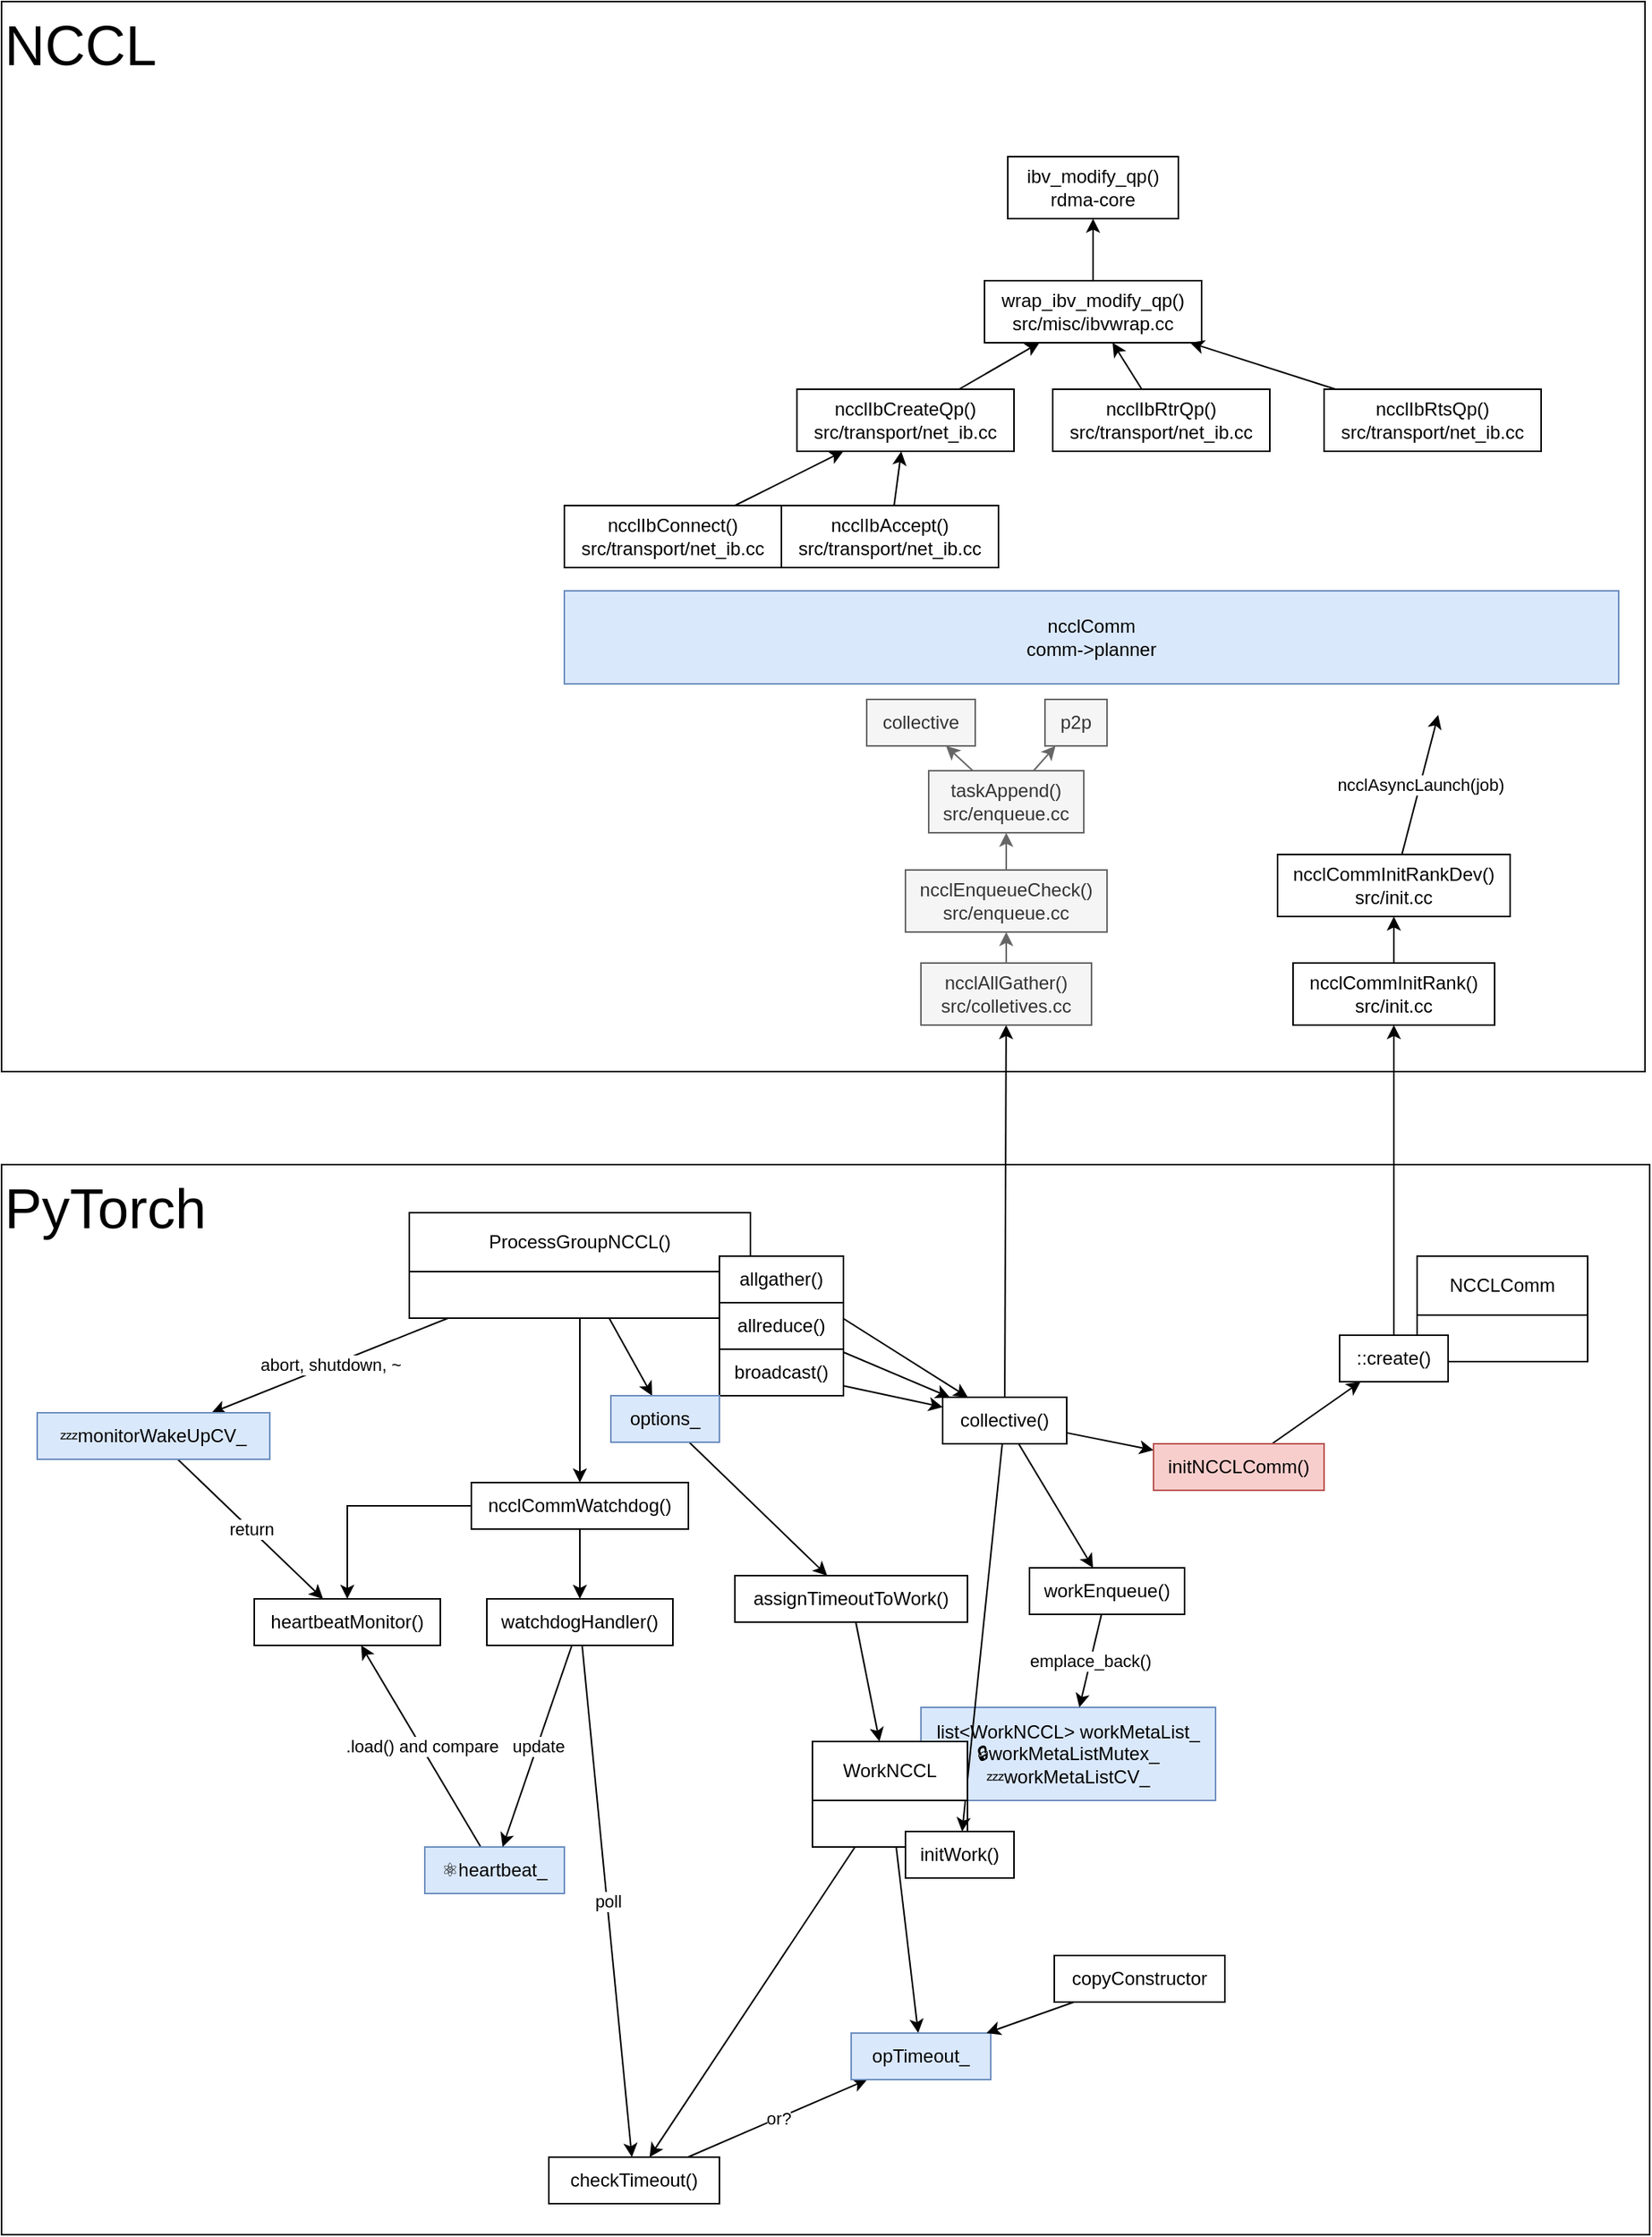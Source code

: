 <mxfile version="27.2.0">
  <diagram name="第 1 页" id="0oBDfWktTo6U9nvbN1FL">
    <mxGraphModel dx="5116" dy="3202" grid="1" gridSize="10" guides="1" tooltips="1" connect="1" arrows="1" fold="1" page="1" pageScale="1" pageWidth="827" pageHeight="1169" math="0" shadow="0">
      <root>
        <mxCell id="0" />
        <mxCell id="1" parent="0" />
        <mxCell id="xCGX0wgj2K6_oocdMCVy-57" value="PyTorch" style="rounded=0;whiteSpace=wrap;html=1;fontFamily=Helvetica;fontSize=36;fontColor=default;labelBackgroundColor=none;fillColor=none;align=left;verticalAlign=top;" vertex="1" parent="1">
          <mxGeometry x="-233" y="350" width="1063" height="690" as="geometry" />
        </mxCell>
        <mxCell id="xCGX0wgj2K6_oocdMCVy-58" value="NCCL" style="rounded=0;whiteSpace=wrap;html=1;fontFamily=Helvetica;fontSize=36;fontColor=default;labelBackgroundColor=none;fillColor=none;align=left;verticalAlign=top;" vertex="1" parent="1">
          <mxGeometry x="-233" y="-400" width="1060" height="690" as="geometry" />
        </mxCell>
        <mxCell id="xCGX0wgj2K6_oocdMCVy-3" value="" style="edgeStyle=orthogonalEdgeStyle;rounded=0;orthogonalLoop=1;jettySize=auto;html=1;" edge="1" parent="1" source="xCGX0wgj2K6_oocdMCVy-9" target="xCGX0wgj2K6_oocdMCVy-2">
          <mxGeometry relative="1" as="geometry">
            <mxPoint x="255" y="495" as="sourcePoint" />
          </mxGeometry>
        </mxCell>
        <mxCell id="xCGX0wgj2K6_oocdMCVy-5" style="edgeStyle=orthogonalEdgeStyle;rounded=0;orthogonalLoop=1;jettySize=auto;html=1;exitX=0;exitY=0.5;exitDx=0;exitDy=0;" edge="1" parent="1" source="xCGX0wgj2K6_oocdMCVy-2" target="xCGX0wgj2K6_oocdMCVy-4">
          <mxGeometry relative="1" as="geometry" />
        </mxCell>
        <mxCell id="xCGX0wgj2K6_oocdMCVy-7" style="edgeStyle=orthogonalEdgeStyle;rounded=0;orthogonalLoop=1;jettySize=auto;html=1;" edge="1" parent="1" source="xCGX0wgj2K6_oocdMCVy-2" target="xCGX0wgj2K6_oocdMCVy-6">
          <mxGeometry relative="1" as="geometry" />
        </mxCell>
        <mxCell id="xCGX0wgj2K6_oocdMCVy-2" value="ncclCommWatchdog()" style="rounded=0;whiteSpace=wrap;html=1;autosize=1;" vertex="1" parent="1">
          <mxGeometry x="70" y="555" width="140" height="30" as="geometry" />
        </mxCell>
        <mxCell id="xCGX0wgj2K6_oocdMCVy-4" value="heartbeatMonitor()" style="rounded=0;whiteSpace=wrap;html=1;autosize=1;" vertex="1" parent="1">
          <mxGeometry x="-70" y="630" width="120" height="30" as="geometry" />
        </mxCell>
        <mxCell id="xCGX0wgj2K6_oocdMCVy-6" value="watchdogHandler()" style="rounded=0;whiteSpace=wrap;html=1;autosize=1;" vertex="1" parent="1">
          <mxGeometry x="80" y="630" width="120" height="30" as="geometry" />
        </mxCell>
        <mxCell id="xCGX0wgj2K6_oocdMCVy-22" value="abort, shutdown, ~" style="edgeStyle=none;shape=connector;rounded=0;orthogonalLoop=1;jettySize=auto;html=1;strokeColor=default;align=center;verticalAlign=middle;fontFamily=Helvetica;fontSize=11;fontColor=default;labelBackgroundColor=default;endArrow=classic;" edge="1" parent="1" source="xCGX0wgj2K6_oocdMCVy-9" target="xCGX0wgj2K6_oocdMCVy-20">
          <mxGeometry relative="1" as="geometry" />
        </mxCell>
        <mxCell id="xCGX0wgj2K6_oocdMCVy-50" style="edgeStyle=none;shape=connector;rounded=0;orthogonalLoop=1;jettySize=auto;html=1;strokeColor=default;align=center;verticalAlign=middle;fontFamily=Helvetica;fontSize=11;fontColor=default;labelBackgroundColor=default;endArrow=classic;" edge="1" parent="1" source="xCGX0wgj2K6_oocdMCVy-9" target="xCGX0wgj2K6_oocdMCVy-49">
          <mxGeometry relative="1" as="geometry" />
        </mxCell>
        <mxCell id="xCGX0wgj2K6_oocdMCVy-9" value="ProcessGroupNCCL()" style="swimlane;fontStyle=0;childLayout=stackLayout;horizontal=1;startSize=38;horizontalStack=0;resizeParent=1;resizeParentMax=0;resizeLast=0;collapsible=1;marginBottom=0;whiteSpace=wrap;html=1;autosize=1;" vertex="1" parent="1">
          <mxGeometry x="30" y="381" width="220" height="68" as="geometry" />
        </mxCell>
        <mxCell id="xCGX0wgj2K6_oocdMCVy-14" value="&lt;div&gt;&lt;span style=&quot;text-align: left;&quot;&gt;list&amp;lt;WorkNCCL&amp;gt; workMetaList_&lt;/span&gt;&lt;/div&gt;🔒workMetaListMutex_&lt;div&gt;💤workMetaListCV_&lt;/div&gt;" style="rounded=0;whiteSpace=wrap;html=1;autosize=1;fillColor=#dae8fc;strokeColor=#6c8ebf;" vertex="1" parent="1">
          <mxGeometry x="360" y="700" width="190" height="60" as="geometry" />
        </mxCell>
        <mxCell id="xCGX0wgj2K6_oocdMCVy-15" value="poll" style="endArrow=classic;html=1;rounded=0;" edge="1" parent="1" source="xCGX0wgj2K6_oocdMCVy-6" target="xCGX0wgj2K6_oocdMCVy-37">
          <mxGeometry width="50" height="50" relative="1" as="geometry">
            <mxPoint x="50" y="740" as="sourcePoint" />
            <mxPoint x="100" y="690" as="targetPoint" />
          </mxGeometry>
        </mxCell>
        <mxCell id="xCGX0wgj2K6_oocdMCVy-23" value=".load() and compare" style="edgeStyle=none;shape=connector;rounded=0;orthogonalLoop=1;jettySize=auto;html=1;strokeColor=default;align=center;verticalAlign=middle;fontFamily=Helvetica;fontSize=11;fontColor=default;labelBackgroundColor=default;endArrow=classic;" edge="1" parent="1" source="xCGX0wgj2K6_oocdMCVy-16" target="xCGX0wgj2K6_oocdMCVy-4">
          <mxGeometry relative="1" as="geometry" />
        </mxCell>
        <mxCell id="xCGX0wgj2K6_oocdMCVy-16" value="⚛heartbeat_" style="rounded=0;whiteSpace=wrap;html=1;autosize=1;fillColor=#dae8fc;strokeColor=#6c8ebf;" vertex="1" parent="1">
          <mxGeometry x="40" y="790" width="90" height="30" as="geometry" />
        </mxCell>
        <mxCell id="xCGX0wgj2K6_oocdMCVy-18" value="update" style="edgeStyle=none;shape=connector;rounded=0;orthogonalLoop=1;jettySize=auto;html=1;strokeColor=default;align=center;verticalAlign=middle;fontFamily=Helvetica;fontSize=11;fontColor=default;labelBackgroundColor=default;endArrow=classic;" edge="1" parent="1" source="xCGX0wgj2K6_oocdMCVy-6" target="xCGX0wgj2K6_oocdMCVy-16">
          <mxGeometry relative="1" as="geometry" />
        </mxCell>
        <mxCell id="xCGX0wgj2K6_oocdMCVy-21" value="return" style="edgeStyle=none;shape=connector;rounded=0;orthogonalLoop=1;jettySize=auto;html=1;strokeColor=default;align=center;verticalAlign=middle;fontFamily=Helvetica;fontSize=11;fontColor=default;labelBackgroundColor=default;endArrow=classic;" edge="1" parent="1" source="xCGX0wgj2K6_oocdMCVy-20" target="xCGX0wgj2K6_oocdMCVy-4">
          <mxGeometry relative="1" as="geometry" />
        </mxCell>
        <mxCell id="xCGX0wgj2K6_oocdMCVy-20" value="&lt;div&gt;&lt;span style=&quot;background-color: transparent; color: light-dark(rgb(0, 0, 0), rgb(255, 255, 255));&quot;&gt;💤monitorWakeUpCV_&lt;/span&gt;&lt;/div&gt;" style="rounded=0;whiteSpace=wrap;html=1;autosize=1;fillColor=#dae8fc;strokeColor=#6c8ebf;" vertex="1" parent="1">
          <mxGeometry x="-210" y="510" width="150" height="30" as="geometry" />
        </mxCell>
        <mxCell id="xCGX0wgj2K6_oocdMCVy-26" value="emplace_back()" style="edgeStyle=none;shape=connector;rounded=0;orthogonalLoop=1;jettySize=auto;html=1;strokeColor=default;align=center;verticalAlign=middle;fontFamily=Helvetica;fontSize=11;fontColor=default;labelBackgroundColor=default;endArrow=classic;" edge="1" parent="1" source="xCGX0wgj2K6_oocdMCVy-25" target="xCGX0wgj2K6_oocdMCVy-14">
          <mxGeometry relative="1" as="geometry" />
        </mxCell>
        <mxCell id="xCGX0wgj2K6_oocdMCVy-25" value="workEnqueue()" style="rounded=0;whiteSpace=wrap;html=1;autosize=1;" vertex="1" parent="1">
          <mxGeometry x="430" y="610" width="100" height="30" as="geometry" />
        </mxCell>
        <mxCell id="xCGX0wgj2K6_oocdMCVy-28" style="edgeStyle=none;shape=connector;rounded=0;orthogonalLoop=1;jettySize=auto;html=1;strokeColor=default;align=center;verticalAlign=middle;fontFamily=Helvetica;fontSize=11;fontColor=default;labelBackgroundColor=default;endArrow=classic;" edge="1" parent="1" source="xCGX0wgj2K6_oocdMCVy-27" target="xCGX0wgj2K6_oocdMCVy-25">
          <mxGeometry relative="1" as="geometry" />
        </mxCell>
        <mxCell id="xCGX0wgj2K6_oocdMCVy-63" style="edgeStyle=none;shape=connector;rounded=0;orthogonalLoop=1;jettySize=auto;html=1;strokeColor=default;align=center;verticalAlign=middle;fontFamily=Helvetica;fontSize=11;fontColor=default;labelBackgroundColor=default;endArrow=classic;" edge="1" parent="1" source="xCGX0wgj2K6_oocdMCVy-27" target="xCGX0wgj2K6_oocdMCVy-59">
          <mxGeometry relative="1" as="geometry" />
        </mxCell>
        <mxCell id="xCGX0wgj2K6_oocdMCVy-83" style="edgeStyle=none;shape=connector;rounded=0;orthogonalLoop=1;jettySize=auto;html=1;strokeColor=default;align=center;verticalAlign=middle;fontFamily=Helvetica;fontSize=11;fontColor=default;labelBackgroundColor=default;endArrow=classic;" edge="1" parent="1" source="xCGX0wgj2K6_oocdMCVy-27" target="xCGX0wgj2K6_oocdMCVy-71">
          <mxGeometry relative="1" as="geometry" />
        </mxCell>
        <mxCell id="xCGX0wgj2K6_oocdMCVy-27" value="collective()" style="rounded=0;whiteSpace=wrap;html=1;autosize=1;" vertex="1" parent="1">
          <mxGeometry x="374" y="500" width="80" height="30" as="geometry" />
        </mxCell>
        <mxCell id="xCGX0wgj2K6_oocdMCVy-33" style="edgeStyle=none;shape=connector;rounded=0;orthogonalLoop=1;jettySize=auto;html=1;strokeColor=default;align=center;verticalAlign=middle;fontFamily=Helvetica;fontSize=11;fontColor=default;labelBackgroundColor=default;endArrow=classic;" edge="1" parent="1" source="xCGX0wgj2K6_oocdMCVy-29" target="xCGX0wgj2K6_oocdMCVy-27">
          <mxGeometry relative="1" as="geometry" />
        </mxCell>
        <mxCell id="xCGX0wgj2K6_oocdMCVy-44" style="edgeStyle=none;shape=connector;rounded=0;orthogonalLoop=1;jettySize=auto;html=1;strokeColor=default;align=center;verticalAlign=middle;fontFamily=Helvetica;fontSize=11;fontColor=default;labelBackgroundColor=default;endArrow=classic;" edge="1" parent="1" source="xCGX0wgj2K6_oocdMCVy-27" target="xCGX0wgj2K6_oocdMCVy-45">
          <mxGeometry relative="1" as="geometry">
            <mxPoint x="680" y="570" as="targetPoint" />
          </mxGeometry>
        </mxCell>
        <mxCell id="xCGX0wgj2K6_oocdMCVy-29" value="allgather()" style="rounded=0;whiteSpace=wrap;html=1;autosize=1;" vertex="1" parent="1">
          <mxGeometry x="230" y="409" width="80" height="30" as="geometry" />
        </mxCell>
        <mxCell id="xCGX0wgj2K6_oocdMCVy-34" style="edgeStyle=none;shape=connector;rounded=0;orthogonalLoop=1;jettySize=auto;html=1;strokeColor=default;align=center;verticalAlign=middle;fontFamily=Helvetica;fontSize=11;fontColor=default;labelBackgroundColor=default;endArrow=classic;" edge="1" parent="1" source="xCGX0wgj2K6_oocdMCVy-30" target="xCGX0wgj2K6_oocdMCVy-27">
          <mxGeometry relative="1" as="geometry" />
        </mxCell>
        <mxCell id="xCGX0wgj2K6_oocdMCVy-30" value="allreduce()" style="rounded=0;whiteSpace=wrap;html=1;autosize=1;" vertex="1" parent="1">
          <mxGeometry x="230" y="439" width="80" height="30" as="geometry" />
        </mxCell>
        <mxCell id="xCGX0wgj2K6_oocdMCVy-35" style="edgeStyle=none;shape=connector;rounded=0;orthogonalLoop=1;jettySize=auto;html=1;strokeColor=default;align=center;verticalAlign=middle;fontFamily=Helvetica;fontSize=11;fontColor=default;labelBackgroundColor=default;endArrow=classic;" edge="1" parent="1" source="xCGX0wgj2K6_oocdMCVy-32" target="xCGX0wgj2K6_oocdMCVy-27">
          <mxGeometry relative="1" as="geometry" />
        </mxCell>
        <mxCell id="xCGX0wgj2K6_oocdMCVy-32" value="broadcast()" style="rounded=0;whiteSpace=wrap;html=1;autosize=1;" vertex="1" parent="1">
          <mxGeometry x="230" y="469" width="80" height="30" as="geometry" />
        </mxCell>
        <mxCell id="xCGX0wgj2K6_oocdMCVy-38" style="edgeStyle=none;shape=connector;rounded=0;orthogonalLoop=1;jettySize=auto;html=1;strokeColor=default;align=center;verticalAlign=middle;fontFamily=Helvetica;fontSize=11;fontColor=default;labelBackgroundColor=default;endArrow=classic;" edge="1" parent="1" source="xCGX0wgj2K6_oocdMCVy-36" target="xCGX0wgj2K6_oocdMCVy-37">
          <mxGeometry relative="1" as="geometry" />
        </mxCell>
        <mxCell id="xCGX0wgj2K6_oocdMCVy-40" style="edgeStyle=none;shape=connector;rounded=0;orthogonalLoop=1;jettySize=auto;html=1;strokeColor=default;align=center;verticalAlign=middle;fontFamily=Helvetica;fontSize=11;fontColor=default;labelBackgroundColor=default;endArrow=classic;" edge="1" parent="1" source="xCGX0wgj2K6_oocdMCVy-36" target="xCGX0wgj2K6_oocdMCVy-39">
          <mxGeometry relative="1" as="geometry" />
        </mxCell>
        <mxCell id="xCGX0wgj2K6_oocdMCVy-36" value="WorkNCCL" style="swimlane;fontStyle=0;childLayout=stackLayout;horizontal=1;startSize=38;horizontalStack=0;resizeParent=1;resizeParentMax=0;resizeLast=0;collapsible=1;marginBottom=0;whiteSpace=wrap;html=1;autosize=1;" vertex="1" parent="1">
          <mxGeometry x="290" y="722" width="100" height="68" as="geometry" />
        </mxCell>
        <mxCell id="xCGX0wgj2K6_oocdMCVy-41" value="or?" style="edgeStyle=none;shape=connector;rounded=0;orthogonalLoop=1;jettySize=auto;html=1;strokeColor=default;align=center;verticalAlign=middle;fontFamily=Helvetica;fontSize=11;fontColor=default;labelBackgroundColor=default;endArrow=classic;" edge="1" parent="1" source="xCGX0wgj2K6_oocdMCVy-37" target="xCGX0wgj2K6_oocdMCVy-39">
          <mxGeometry relative="1" as="geometry" />
        </mxCell>
        <mxCell id="xCGX0wgj2K6_oocdMCVy-37" value="checkTimeout()" style="rounded=0;whiteSpace=wrap;html=1;autosize=1;" vertex="1" parent="1">
          <mxGeometry x="120" y="990" width="110" height="30" as="geometry" />
        </mxCell>
        <mxCell id="xCGX0wgj2K6_oocdMCVy-39" value="opTimeout_" style="rounded=0;whiteSpace=wrap;html=1;autosize=1;fillColor=#dae8fc;strokeColor=#6c8ebf;" vertex="1" parent="1">
          <mxGeometry x="315" y="910" width="90" height="30" as="geometry" />
        </mxCell>
        <mxCell id="xCGX0wgj2K6_oocdMCVy-42" value="copyConstructor" style="rounded=0;whiteSpace=wrap;html=1;autosize=1;" vertex="1" parent="1">
          <mxGeometry x="446" y="860" width="110" height="30" as="geometry" />
        </mxCell>
        <mxCell id="xCGX0wgj2K6_oocdMCVy-43" style="edgeStyle=none;shape=connector;rounded=0;orthogonalLoop=1;jettySize=auto;html=1;strokeColor=default;align=center;verticalAlign=middle;fontFamily=Helvetica;fontSize=11;fontColor=default;labelBackgroundColor=default;endArrow=classic;" edge="1" parent="1" source="xCGX0wgj2K6_oocdMCVy-42" target="xCGX0wgj2K6_oocdMCVy-39">
          <mxGeometry relative="1" as="geometry" />
        </mxCell>
        <mxCell id="xCGX0wgj2K6_oocdMCVy-45" value="initWork()" style="rounded=0;whiteSpace=wrap;html=1;autosize=1;" vertex="1" parent="1">
          <mxGeometry x="350" y="780" width="70" height="30" as="geometry" />
        </mxCell>
        <mxCell id="xCGX0wgj2K6_oocdMCVy-48" style="edgeStyle=none;shape=connector;rounded=0;orthogonalLoop=1;jettySize=auto;html=1;strokeColor=default;align=center;verticalAlign=middle;fontFamily=Helvetica;fontSize=11;fontColor=default;labelBackgroundColor=default;endArrow=classic;" edge="1" parent="1" source="xCGX0wgj2K6_oocdMCVy-47" target="xCGX0wgj2K6_oocdMCVy-36">
          <mxGeometry relative="1" as="geometry" />
        </mxCell>
        <mxCell id="xCGX0wgj2K6_oocdMCVy-47" value="assignTimeoutToWork()" style="rounded=0;whiteSpace=wrap;html=1;autosize=1;" vertex="1" parent="1">
          <mxGeometry x="240" y="615" width="150" height="30" as="geometry" />
        </mxCell>
        <mxCell id="xCGX0wgj2K6_oocdMCVy-51" style="edgeStyle=none;shape=connector;rounded=0;orthogonalLoop=1;jettySize=auto;html=1;strokeColor=default;align=center;verticalAlign=middle;fontFamily=Helvetica;fontSize=11;fontColor=default;labelBackgroundColor=default;endArrow=classic;" edge="1" parent="1" source="xCGX0wgj2K6_oocdMCVy-49" target="xCGX0wgj2K6_oocdMCVy-47">
          <mxGeometry relative="1" as="geometry" />
        </mxCell>
        <mxCell id="xCGX0wgj2K6_oocdMCVy-49" value="options_" style="rounded=0;whiteSpace=wrap;html=1;autosize=1;fillColor=#dae8fc;strokeColor=#6c8ebf;" vertex="1" parent="1">
          <mxGeometry x="160" y="499" width="70" height="30" as="geometry" />
        </mxCell>
        <mxCell id="xCGX0wgj2K6_oocdMCVy-52" value="ibv_modify_qp()&lt;div&gt;rdma-core&lt;/div&gt;" style="rounded=0;whiteSpace=wrap;html=1;autosize=1;" vertex="1" parent="1">
          <mxGeometry x="416" y="-300" width="110" height="40" as="geometry" />
        </mxCell>
        <mxCell id="xCGX0wgj2K6_oocdMCVy-55" style="edgeStyle=none;shape=connector;rounded=0;orthogonalLoop=1;jettySize=auto;html=1;strokeColor=default;align=center;verticalAlign=middle;fontFamily=Helvetica;fontSize=11;fontColor=default;labelBackgroundColor=default;endArrow=classic;" edge="1" parent="1" source="xCGX0wgj2K6_oocdMCVy-53" target="xCGX0wgj2K6_oocdMCVy-52">
          <mxGeometry relative="1" as="geometry" />
        </mxCell>
        <mxCell id="xCGX0wgj2K6_oocdMCVy-53" value="wrap_&lt;span style=&quot;background-color: transparent; color: light-dark(rgb(0, 0, 0), rgb(255, 255, 255));&quot;&gt;ibv_modify_qp()&lt;/span&gt;&lt;div&gt;&lt;span style=&quot;background-color: transparent; color: light-dark(rgb(0, 0, 0), rgb(255, 255, 255));&quot;&gt;src/misc/ibvwrap.cc&lt;/span&gt;&lt;/div&gt;" style="rounded=0;whiteSpace=wrap;html=1;autosize=1;" vertex="1" parent="1">
          <mxGeometry x="401" y="-220" width="140" height="40" as="geometry" />
        </mxCell>
        <mxCell id="xCGX0wgj2K6_oocdMCVy-54" value="ncclIbCreateQp()&lt;div&gt;src/transport/net_ib.cc&lt;/div&gt;" style="rounded=0;whiteSpace=wrap;html=1;autosize=1;" vertex="1" parent="1">
          <mxGeometry x="280" y="-150" width="140" height="40" as="geometry" />
        </mxCell>
        <mxCell id="xCGX0wgj2K6_oocdMCVy-56" style="edgeStyle=none;shape=connector;rounded=0;orthogonalLoop=1;jettySize=auto;html=1;strokeColor=default;align=center;verticalAlign=middle;fontFamily=Helvetica;fontSize=11;fontColor=default;labelBackgroundColor=default;endArrow=classic;" edge="1" parent="1" source="xCGX0wgj2K6_oocdMCVy-54" target="xCGX0wgj2K6_oocdMCVy-53">
          <mxGeometry relative="1" as="geometry" />
        </mxCell>
        <mxCell id="xCGX0wgj2K6_oocdMCVy-64" style="edgeStyle=none;shape=connector;rounded=0;orthogonalLoop=1;jettySize=auto;html=1;strokeColor=default;align=center;verticalAlign=middle;fontFamily=Helvetica;fontSize=11;fontColor=default;labelBackgroundColor=default;endArrow=classic;" edge="1" parent="1" source="xCGX0wgj2K6_oocdMCVy-59" target="xCGX0wgj2K6_oocdMCVy-62">
          <mxGeometry relative="1" as="geometry" />
        </mxCell>
        <mxCell id="xCGX0wgj2K6_oocdMCVy-59" value="initNCCLComm()" style="rounded=0;whiteSpace=wrap;html=1;autosize=1;fillColor=#f8cecc;strokeColor=#b85450;" vertex="1" parent="1">
          <mxGeometry x="510" y="530" width="110" height="30" as="geometry" />
        </mxCell>
        <mxCell id="xCGX0wgj2K6_oocdMCVy-60" value="NCCLComm" style="swimlane;fontStyle=0;childLayout=stackLayout;horizontal=1;startSize=38;horizontalStack=0;resizeParent=1;resizeParentMax=0;resizeLast=0;collapsible=1;marginBottom=0;whiteSpace=wrap;html=1;autosize=1;" vertex="1" parent="1">
          <mxGeometry x="680" y="409" width="110" height="68" as="geometry" />
        </mxCell>
        <mxCell id="xCGX0wgj2K6_oocdMCVy-66" style="edgeStyle=none;shape=connector;rounded=0;orthogonalLoop=1;jettySize=auto;html=1;strokeColor=default;align=center;verticalAlign=middle;fontFamily=Helvetica;fontSize=11;fontColor=default;labelBackgroundColor=default;endArrow=classic;" edge="1" parent="1" source="xCGX0wgj2K6_oocdMCVy-62" target="xCGX0wgj2K6_oocdMCVy-67">
          <mxGeometry relative="1" as="geometry" />
        </mxCell>
        <mxCell id="xCGX0wgj2K6_oocdMCVy-62" value="::create()" style="rounded=0;whiteSpace=wrap;html=1;autosize=1;" vertex="1" parent="1">
          <mxGeometry x="630" y="460" width="70" height="30" as="geometry" />
        </mxCell>
        <mxCell id="xCGX0wgj2K6_oocdMCVy-69" style="edgeStyle=none;shape=connector;rounded=0;orthogonalLoop=1;jettySize=auto;html=1;strokeColor=default;align=center;verticalAlign=middle;fontFamily=Helvetica;fontSize=11;fontColor=default;labelBackgroundColor=default;endArrow=classic;" edge="1" parent="1" source="xCGX0wgj2K6_oocdMCVy-67" target="xCGX0wgj2K6_oocdMCVy-68">
          <mxGeometry relative="1" as="geometry" />
        </mxCell>
        <mxCell id="xCGX0wgj2K6_oocdMCVy-67" value="ncclCommInitRank()&lt;div&gt;src/init.cc&lt;/div&gt;" style="rounded=0;whiteSpace=wrap;html=1;autosize=1;" vertex="1" parent="1">
          <mxGeometry x="600" y="220" width="130" height="40" as="geometry" />
        </mxCell>
        <mxCell id="xCGX0wgj2K6_oocdMCVy-72" value="ncclAsyncLaunch(job)" style="edgeStyle=none;shape=connector;rounded=0;orthogonalLoop=1;jettySize=auto;html=1;strokeColor=default;align=center;verticalAlign=middle;fontFamily=Helvetica;fontSize=11;fontColor=default;labelBackgroundColor=default;endArrow=classic;" edge="1" parent="1" source="xCGX0wgj2K6_oocdMCVy-68">
          <mxGeometry relative="1" as="geometry">
            <mxPoint x="660.0" y="120" as="sourcePoint" />
            <mxPoint x="693.6" y="60" as="targetPoint" />
          </mxGeometry>
        </mxCell>
        <mxCell id="xCGX0wgj2K6_oocdMCVy-68" value="ncclCommInitRankDev()&lt;div&gt;src/init.cc&lt;/div&gt;" style="rounded=0;whiteSpace=wrap;html=1;autosize=1;" vertex="1" parent="1">
          <mxGeometry x="590" y="150" width="150" height="40" as="geometry" />
        </mxCell>
        <mxCell id="xCGX0wgj2K6_oocdMCVy-87" style="edgeStyle=none;shape=connector;rounded=0;orthogonalLoop=1;jettySize=auto;html=1;strokeColor=#666666;align=center;verticalAlign=middle;fontFamily=Helvetica;fontSize=11;fontColor=default;labelBackgroundColor=default;endArrow=classic;fillColor=#f5f5f5;" edge="1" parent="1" source="xCGX0wgj2K6_oocdMCVy-70" target="xCGX0wgj2K6_oocdMCVy-85">
          <mxGeometry relative="1" as="geometry" />
        </mxCell>
        <mxCell id="xCGX0wgj2K6_oocdMCVy-70" value="ncclEnqueueCheck()&lt;div&gt;src/enqueue.cc&lt;/div&gt;" style="rounded=0;whiteSpace=wrap;html=1;autosize=1;fillColor=#f5f5f5;fontColor=#333333;strokeColor=#666666;" vertex="1" parent="1">
          <mxGeometry x="350" y="160" width="130" height="40" as="geometry" />
        </mxCell>
        <mxCell id="xCGX0wgj2K6_oocdMCVy-86" style="edgeStyle=none;shape=connector;rounded=0;orthogonalLoop=1;jettySize=auto;html=1;strokeColor=#666666;align=center;verticalAlign=middle;fontFamily=Helvetica;fontSize=11;fontColor=default;labelBackgroundColor=default;endArrow=classic;fillColor=#f5f5f5;" edge="1" parent="1" source="xCGX0wgj2K6_oocdMCVy-71" target="xCGX0wgj2K6_oocdMCVy-70">
          <mxGeometry relative="1" as="geometry" />
        </mxCell>
        <mxCell id="xCGX0wgj2K6_oocdMCVy-71" value="ncclAllGather()&lt;div&gt;src/colletives.cc&lt;/div&gt;" style="rounded=0;whiteSpace=wrap;html=1;autosize=1;fillColor=#f5f5f5;fontColor=#333333;strokeColor=#666666;" vertex="1" parent="1">
          <mxGeometry x="360" y="220" width="110" height="40" as="geometry" />
        </mxCell>
        <mxCell id="xCGX0wgj2K6_oocdMCVy-75" style="edgeStyle=none;shape=connector;rounded=0;orthogonalLoop=1;jettySize=auto;html=1;strokeColor=default;align=center;verticalAlign=middle;fontFamily=Helvetica;fontSize=11;fontColor=default;labelBackgroundColor=default;endArrow=classic;" edge="1" parent="1" source="xCGX0wgj2K6_oocdMCVy-74" target="xCGX0wgj2K6_oocdMCVy-54">
          <mxGeometry relative="1" as="geometry" />
        </mxCell>
        <mxCell id="xCGX0wgj2K6_oocdMCVy-74" value="ncclIbConnect()&lt;div&gt;src/transport/net_ib.cc&lt;/div&gt;" style="rounded=0;whiteSpace=wrap;html=1;autosize=1;" vertex="1" parent="1">
          <mxGeometry x="130" y="-75" width="140" height="40" as="geometry" />
        </mxCell>
        <mxCell id="xCGX0wgj2K6_oocdMCVy-77" style="edgeStyle=none;shape=connector;rounded=0;orthogonalLoop=1;jettySize=auto;html=1;strokeColor=default;align=center;verticalAlign=middle;fontFamily=Helvetica;fontSize=11;fontColor=default;labelBackgroundColor=default;endArrow=classic;" edge="1" parent="1" source="xCGX0wgj2K6_oocdMCVy-76" target="xCGX0wgj2K6_oocdMCVy-54">
          <mxGeometry relative="1" as="geometry" />
        </mxCell>
        <mxCell id="xCGX0wgj2K6_oocdMCVy-76" value="ncclIbAccept()&lt;div&gt;src/transport/net_ib.cc&lt;/div&gt;" style="rounded=0;whiteSpace=wrap;html=1;autosize=1;" vertex="1" parent="1">
          <mxGeometry x="270" y="-75" width="140" height="40" as="geometry" />
        </mxCell>
        <mxCell id="xCGX0wgj2K6_oocdMCVy-81" style="edgeStyle=none;shape=connector;rounded=0;orthogonalLoop=1;jettySize=auto;html=1;strokeColor=default;align=center;verticalAlign=middle;fontFamily=Helvetica;fontSize=11;fontColor=default;labelBackgroundColor=default;endArrow=classic;" edge="1" parent="1" source="xCGX0wgj2K6_oocdMCVy-79" target="xCGX0wgj2K6_oocdMCVy-53">
          <mxGeometry relative="1" as="geometry" />
        </mxCell>
        <mxCell id="xCGX0wgj2K6_oocdMCVy-79" value="ncclIbRtrQp()&lt;div&gt;src/transport/net_ib.cc&lt;/div&gt;" style="rounded=0;whiteSpace=wrap;html=1;autosize=1;" vertex="1" parent="1">
          <mxGeometry x="445" y="-150" width="140" height="40" as="geometry" />
        </mxCell>
        <mxCell id="xCGX0wgj2K6_oocdMCVy-82" style="edgeStyle=none;shape=connector;rounded=0;orthogonalLoop=1;jettySize=auto;html=1;strokeColor=default;align=center;verticalAlign=middle;fontFamily=Helvetica;fontSize=11;fontColor=default;labelBackgroundColor=default;endArrow=classic;" edge="1" parent="1" source="xCGX0wgj2K6_oocdMCVy-80" target="xCGX0wgj2K6_oocdMCVy-53">
          <mxGeometry relative="1" as="geometry" />
        </mxCell>
        <mxCell id="xCGX0wgj2K6_oocdMCVy-80" value="ncclIbRtsQp()&lt;div&gt;src/transport/net_ib.cc&lt;/div&gt;" style="rounded=0;whiteSpace=wrap;html=1;autosize=1;" vertex="1" parent="1">
          <mxGeometry x="620" y="-150" width="140" height="40" as="geometry" />
        </mxCell>
        <mxCell id="xCGX0wgj2K6_oocdMCVy-84" value="ncclComm&lt;div&gt;comm-&amp;gt;planner&lt;/div&gt;" style="rounded=0;whiteSpace=wrap;html=1;autosize=1;fillColor=#dae8fc;strokeColor=#6c8ebf;" vertex="1" parent="1">
          <mxGeometry x="130" y="-20" width="680" height="60" as="geometry" />
        </mxCell>
        <mxCell id="xCGX0wgj2K6_oocdMCVy-90" style="edgeStyle=none;shape=connector;rounded=0;orthogonalLoop=1;jettySize=auto;html=1;strokeColor=#666666;align=center;verticalAlign=middle;fontFamily=Helvetica;fontSize=11;fontColor=default;labelBackgroundColor=default;endArrow=classic;fillColor=#f5f5f5;" edge="1" parent="1" source="xCGX0wgj2K6_oocdMCVy-85" target="xCGX0wgj2K6_oocdMCVy-88">
          <mxGeometry relative="1" as="geometry" />
        </mxCell>
        <mxCell id="xCGX0wgj2K6_oocdMCVy-91" style="edgeStyle=none;shape=connector;rounded=0;orthogonalLoop=1;jettySize=auto;html=1;strokeColor=#666666;align=center;verticalAlign=middle;fontFamily=Helvetica;fontSize=11;fontColor=default;labelBackgroundColor=default;endArrow=classic;fillColor=#f5f5f5;" edge="1" parent="1" source="xCGX0wgj2K6_oocdMCVy-85" target="xCGX0wgj2K6_oocdMCVy-89">
          <mxGeometry relative="1" as="geometry" />
        </mxCell>
        <mxCell id="xCGX0wgj2K6_oocdMCVy-85" value="taskAppend()&lt;div&gt;src/enqueue.cc&lt;/div&gt;" style="rounded=0;whiteSpace=wrap;html=1;autosize=1;fillColor=#f5f5f5;fontColor=#333333;strokeColor=#666666;" vertex="1" parent="1">
          <mxGeometry x="365" y="96" width="100" height="40" as="geometry" />
        </mxCell>
        <mxCell id="xCGX0wgj2K6_oocdMCVy-88" value="p2p" style="rounded=0;whiteSpace=wrap;html=1;autosize=1;fillColor=#f5f5f5;fontColor=#333333;strokeColor=#666666;" vertex="1" parent="1">
          <mxGeometry x="440" y="50" width="40" height="30" as="geometry" />
        </mxCell>
        <mxCell id="xCGX0wgj2K6_oocdMCVy-89" value="collective" style="rounded=0;whiteSpace=wrap;html=1;autosize=1;fillColor=#f5f5f5;fontColor=#333333;strokeColor=#666666;" vertex="1" parent="1">
          <mxGeometry x="325" y="50" width="70" height="30" as="geometry" />
        </mxCell>
      </root>
    </mxGraphModel>
  </diagram>
</mxfile>
